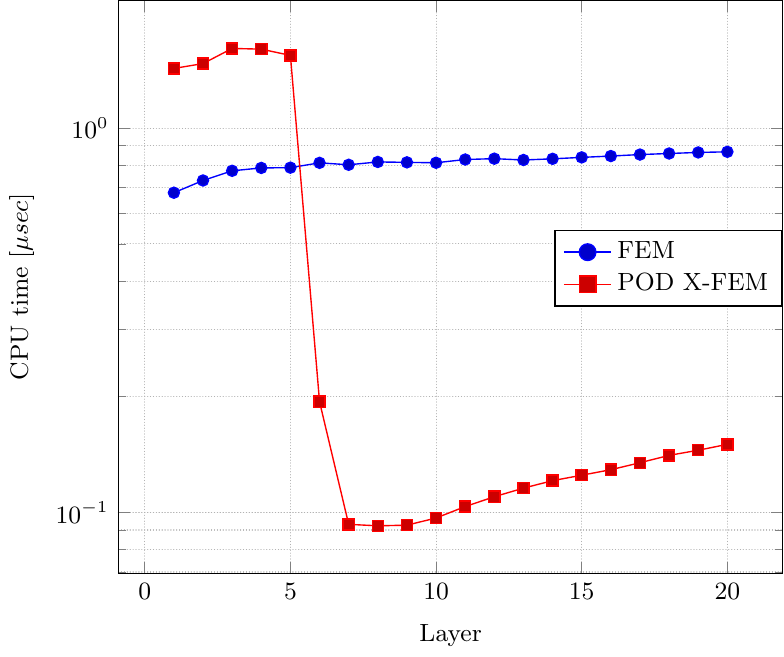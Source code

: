\documentclass{standalone}
\usepackage{pgfplots}
\usepackage{filecontents}
\usepackage{tikz}
\usetikzlibrary{calc,fit,spy}

\begin{filecontents*}{FEM_time.csv}
layer, time
1,6.791e-01
2,7.308e-01 
3,7.744e-01
4,7.88e-01
5,7.892e-01
6,8.122e-01
7,8.028e-01
8,8.166e-01
9,8.146e-01 
10,8.125e-01 
11,8.286e-01 
12,8.328e-01 
13,8.262e-01 
14,8.32e-01 
15,8.392e-01 
16,8.459e-01 
17,8.535e-01 
18,8.59e-01 
19,8.644e-01 
20,8.677e-01 

\end{filecontents*}

\begin{filecontents*}{XFEM1_time.csv}
layer, time
1,1.43e+00 
2,1.472e+00
3,1.612e+00 
4,1.605e+00 
5,1.546e+00 
6,1.942e-01 
7,9.313e-02 
8,9.232e-02 
9,9.267e-02 
10,9.674e-02 
11,1.036e-01 
12,1.099e-01 
13,1.157e-01 
14,1.21e-01 
15,1.25e-01 
16,1.292e-01 
17,1.347e-01 
18,1.408e-01 
19,1.452e-01 
20,1.504e-01 

\end{filecontents*}

\begin{document}
\begin{tikzpicture} [spy using outlines= {circle, magnification=2, size=3.0cm, connect spies}]

  \begin{semilogyaxis}[
        scale only axis, % The height and width argument only apply to the actual axis
        %xmin=1.0, xmax=1.0e+5,
        %ymin=1e-3, ymax=1.0e2,
        xlabel={Layer},
        ylabel={CPU time [$\mu sec$] },
        %legend pos=north west,
        font=\small,
        mark size=2,
        line width = 0.5,
	      legend style={font=\small, mark size=3, at={(1.0,0.6)}},
        legend cell align=left,
        %cycle list name=myCycleListColor,
    	grid = both,
   	    grid style={ dash pattern = on 0.05 off 1,
    		line cap = round, draw=gray!60 }
      ]
		%2 levels of refinement		

\addplot table [ x = layer, y = time, col sep = comma] {FEM_time.csv};
   \addlegendentry{FEM};
	
\addplot table [x = layer, y = time, col sep = comma] {XFEM1_time.csv};
   \addlegendentry{POD X-FEM};
 \end{semilogyaxis} 

% \spy on (0.9,1.25) in node at (-3,3);


\end{tikzpicture}
\end{document}

